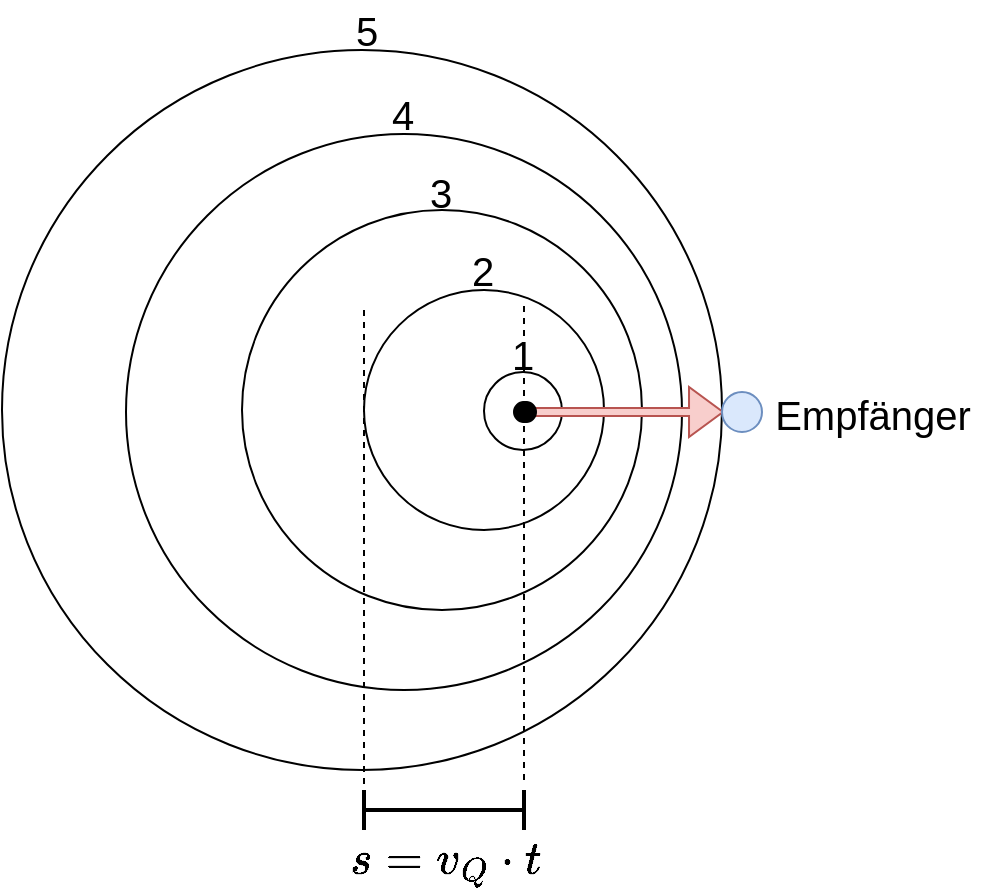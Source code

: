 <mxfile version="16.0.2" type="device"><diagram id="MNT_D8teMA8UP2xsg6s7" name="Seite-1"><mxGraphModel dx="786" dy="515" grid="1" gridSize="10" guides="1" tooltips="1" connect="1" arrows="1" fold="1" page="1" pageScale="1" pageWidth="827" pageHeight="1169" math="1" shadow="0"><root><mxCell id="0"/><mxCell id="1" parent="0"/><mxCell id="Da5JdIYRgnRjm79WLMVD-5" value="" style="ellipse;whiteSpace=wrap;html=1;aspect=fixed;fillColor=none;" vertex="1" parent="1"><mxGeometry x="281" y="142" width="278" height="278" as="geometry"/></mxCell><mxCell id="Da5JdIYRgnRjm79WLMVD-6" value="" style="ellipse;whiteSpace=wrap;html=1;aspect=fixed;fillColor=none;" vertex="1" parent="1"><mxGeometry x="219" y="100" width="360" height="360" as="geometry"/></mxCell><mxCell id="Da5JdIYRgnRjm79WLMVD-1" value="" style="ellipse;whiteSpace=wrap;html=1;aspect=fixed;fillColor=none;" vertex="1" parent="1"><mxGeometry x="339" y="180" width="200" height="200" as="geometry"/></mxCell><mxCell id="Da5JdIYRgnRjm79WLMVD-3" value="" style="ellipse;whiteSpace=wrap;html=1;aspect=fixed;fillColor=none;" vertex="1" parent="1"><mxGeometry x="400" y="220" width="120" height="120" as="geometry"/></mxCell><mxCell id="Da5JdIYRgnRjm79WLMVD-2" value="" style="ellipse;whiteSpace=wrap;html=1;aspect=fixed;fillColor=none;" vertex="1" parent="1"><mxGeometry x="460" y="261" width="39" height="39" as="geometry"/></mxCell><mxCell id="Da5JdIYRgnRjm79WLMVD-4" value="" style="ellipse;whiteSpace=wrap;html=1;aspect=fixed;fillColor=#000000;" vertex="1" parent="1"><mxGeometry x="475" y="276" width="10" height="10" as="geometry"/></mxCell><mxCell id="Da5JdIYRgnRjm79WLMVD-7" value="1" style="text;html=1;resizable=0;autosize=1;align=center;verticalAlign=middle;points=[];fillColor=none;strokeColor=none;rounded=0;fontSize=20;" vertex="1" parent="1"><mxGeometry x="464" y="237" width="30" height="30" as="geometry"/></mxCell><mxCell id="Da5JdIYRgnRjm79WLMVD-8" value="2" style="text;html=1;resizable=0;autosize=1;align=center;verticalAlign=middle;points=[];fillColor=none;strokeColor=none;rounded=0;fontSize=20;" vertex="1" parent="1"><mxGeometry x="444" y="195" width="30" height="30" as="geometry"/></mxCell><mxCell id="Da5JdIYRgnRjm79WLMVD-9" value="3" style="text;html=1;resizable=0;autosize=1;align=center;verticalAlign=middle;points=[];fillColor=none;strokeColor=none;rounded=0;fontSize=20;" vertex="1" parent="1"><mxGeometry x="423" y="156" width="30" height="30" as="geometry"/></mxCell><mxCell id="Da5JdIYRgnRjm79WLMVD-10" value="4" style="text;html=1;resizable=0;autosize=1;align=center;verticalAlign=middle;points=[];fillColor=none;strokeColor=none;rounded=0;fontSize=20;" vertex="1" parent="1"><mxGeometry x="404" y="117" width="30" height="30" as="geometry"/></mxCell><mxCell id="Da5JdIYRgnRjm79WLMVD-11" value="5" style="text;html=1;resizable=0;autosize=1;align=center;verticalAlign=middle;points=[];fillColor=none;strokeColor=none;rounded=0;fontSize=20;" vertex="1" parent="1"><mxGeometry x="386" y="75" width="30" height="30" as="geometry"/></mxCell><mxCell id="Da5JdIYRgnRjm79WLMVD-12" value="" style="shape=crossbar;whiteSpace=wrap;html=1;rounded=1;fontSize=20;fillColor=#000000;strokeWidth=2;" vertex="1" parent="1"><mxGeometry x="400" y="470" width="80" height="20" as="geometry"/></mxCell><mxCell id="Da5JdIYRgnRjm79WLMVD-14" value="" style="line;strokeWidth=1;direction=south;html=1;fontSize=20;fillColor=#000000;dashed=1;" vertex="1" parent="1"><mxGeometry x="395" y="230" width="10" height="240" as="geometry"/></mxCell><mxCell id="Da5JdIYRgnRjm79WLMVD-15" value="" style="line;strokeWidth=1;direction=south;html=1;fontSize=20;fillColor=#000000;dashed=1;" vertex="1" parent="1"><mxGeometry x="475" y="228" width="10" height="240" as="geometry"/></mxCell><mxCell id="Da5JdIYRgnRjm79WLMVD-16" value="$$s = v_Q \cdot t$$" style="text;html=1;resizable=0;autosize=1;align=center;verticalAlign=middle;points=[];fillColor=none;strokeColor=none;rounded=0;dashed=1;fontSize=20;" vertex="1" parent="1"><mxGeometry x="345" y="490" width="190" height="30" as="geometry"/></mxCell><mxCell id="Da5JdIYRgnRjm79WLMVD-17" value="" style="shape=flexArrow;endArrow=classic;html=1;rounded=0;fontSize=20;fillColor=#f8cecc;strokeColor=#b85450;width=4;endSize=5.33;" edge="1" parent="1"><mxGeometry width="50" height="50" relative="1" as="geometry"><mxPoint x="481" y="281" as="sourcePoint"/><mxPoint x="580" y="281" as="targetPoint"/></mxGeometry></mxCell><mxCell id="Da5JdIYRgnRjm79WLMVD-18" value="" style="ellipse;whiteSpace=wrap;html=1;aspect=fixed;fillColor=#000000;" vertex="1" parent="1"><mxGeometry x="476" y="276" width="10" height="10" as="geometry"/></mxCell><mxCell id="Da5JdIYRgnRjm79WLMVD-19" value="" style="ellipse;whiteSpace=wrap;html=1;aspect=fixed;fillColor=#dae8fc;strokeColor=#6c8ebf;" vertex="1" parent="1"><mxGeometry x="579" y="271" width="20" height="20" as="geometry"/></mxCell><mxCell id="Da5JdIYRgnRjm79WLMVD-20" value="Empfänger" style="text;html=1;resizable=0;autosize=1;align=center;verticalAlign=middle;points=[];fillColor=none;strokeColor=none;rounded=0;fontSize=20;" vertex="1" parent="1"><mxGeometry x="599" y="267" width="110" height="30" as="geometry"/></mxCell></root></mxGraphModel></diagram></mxfile>